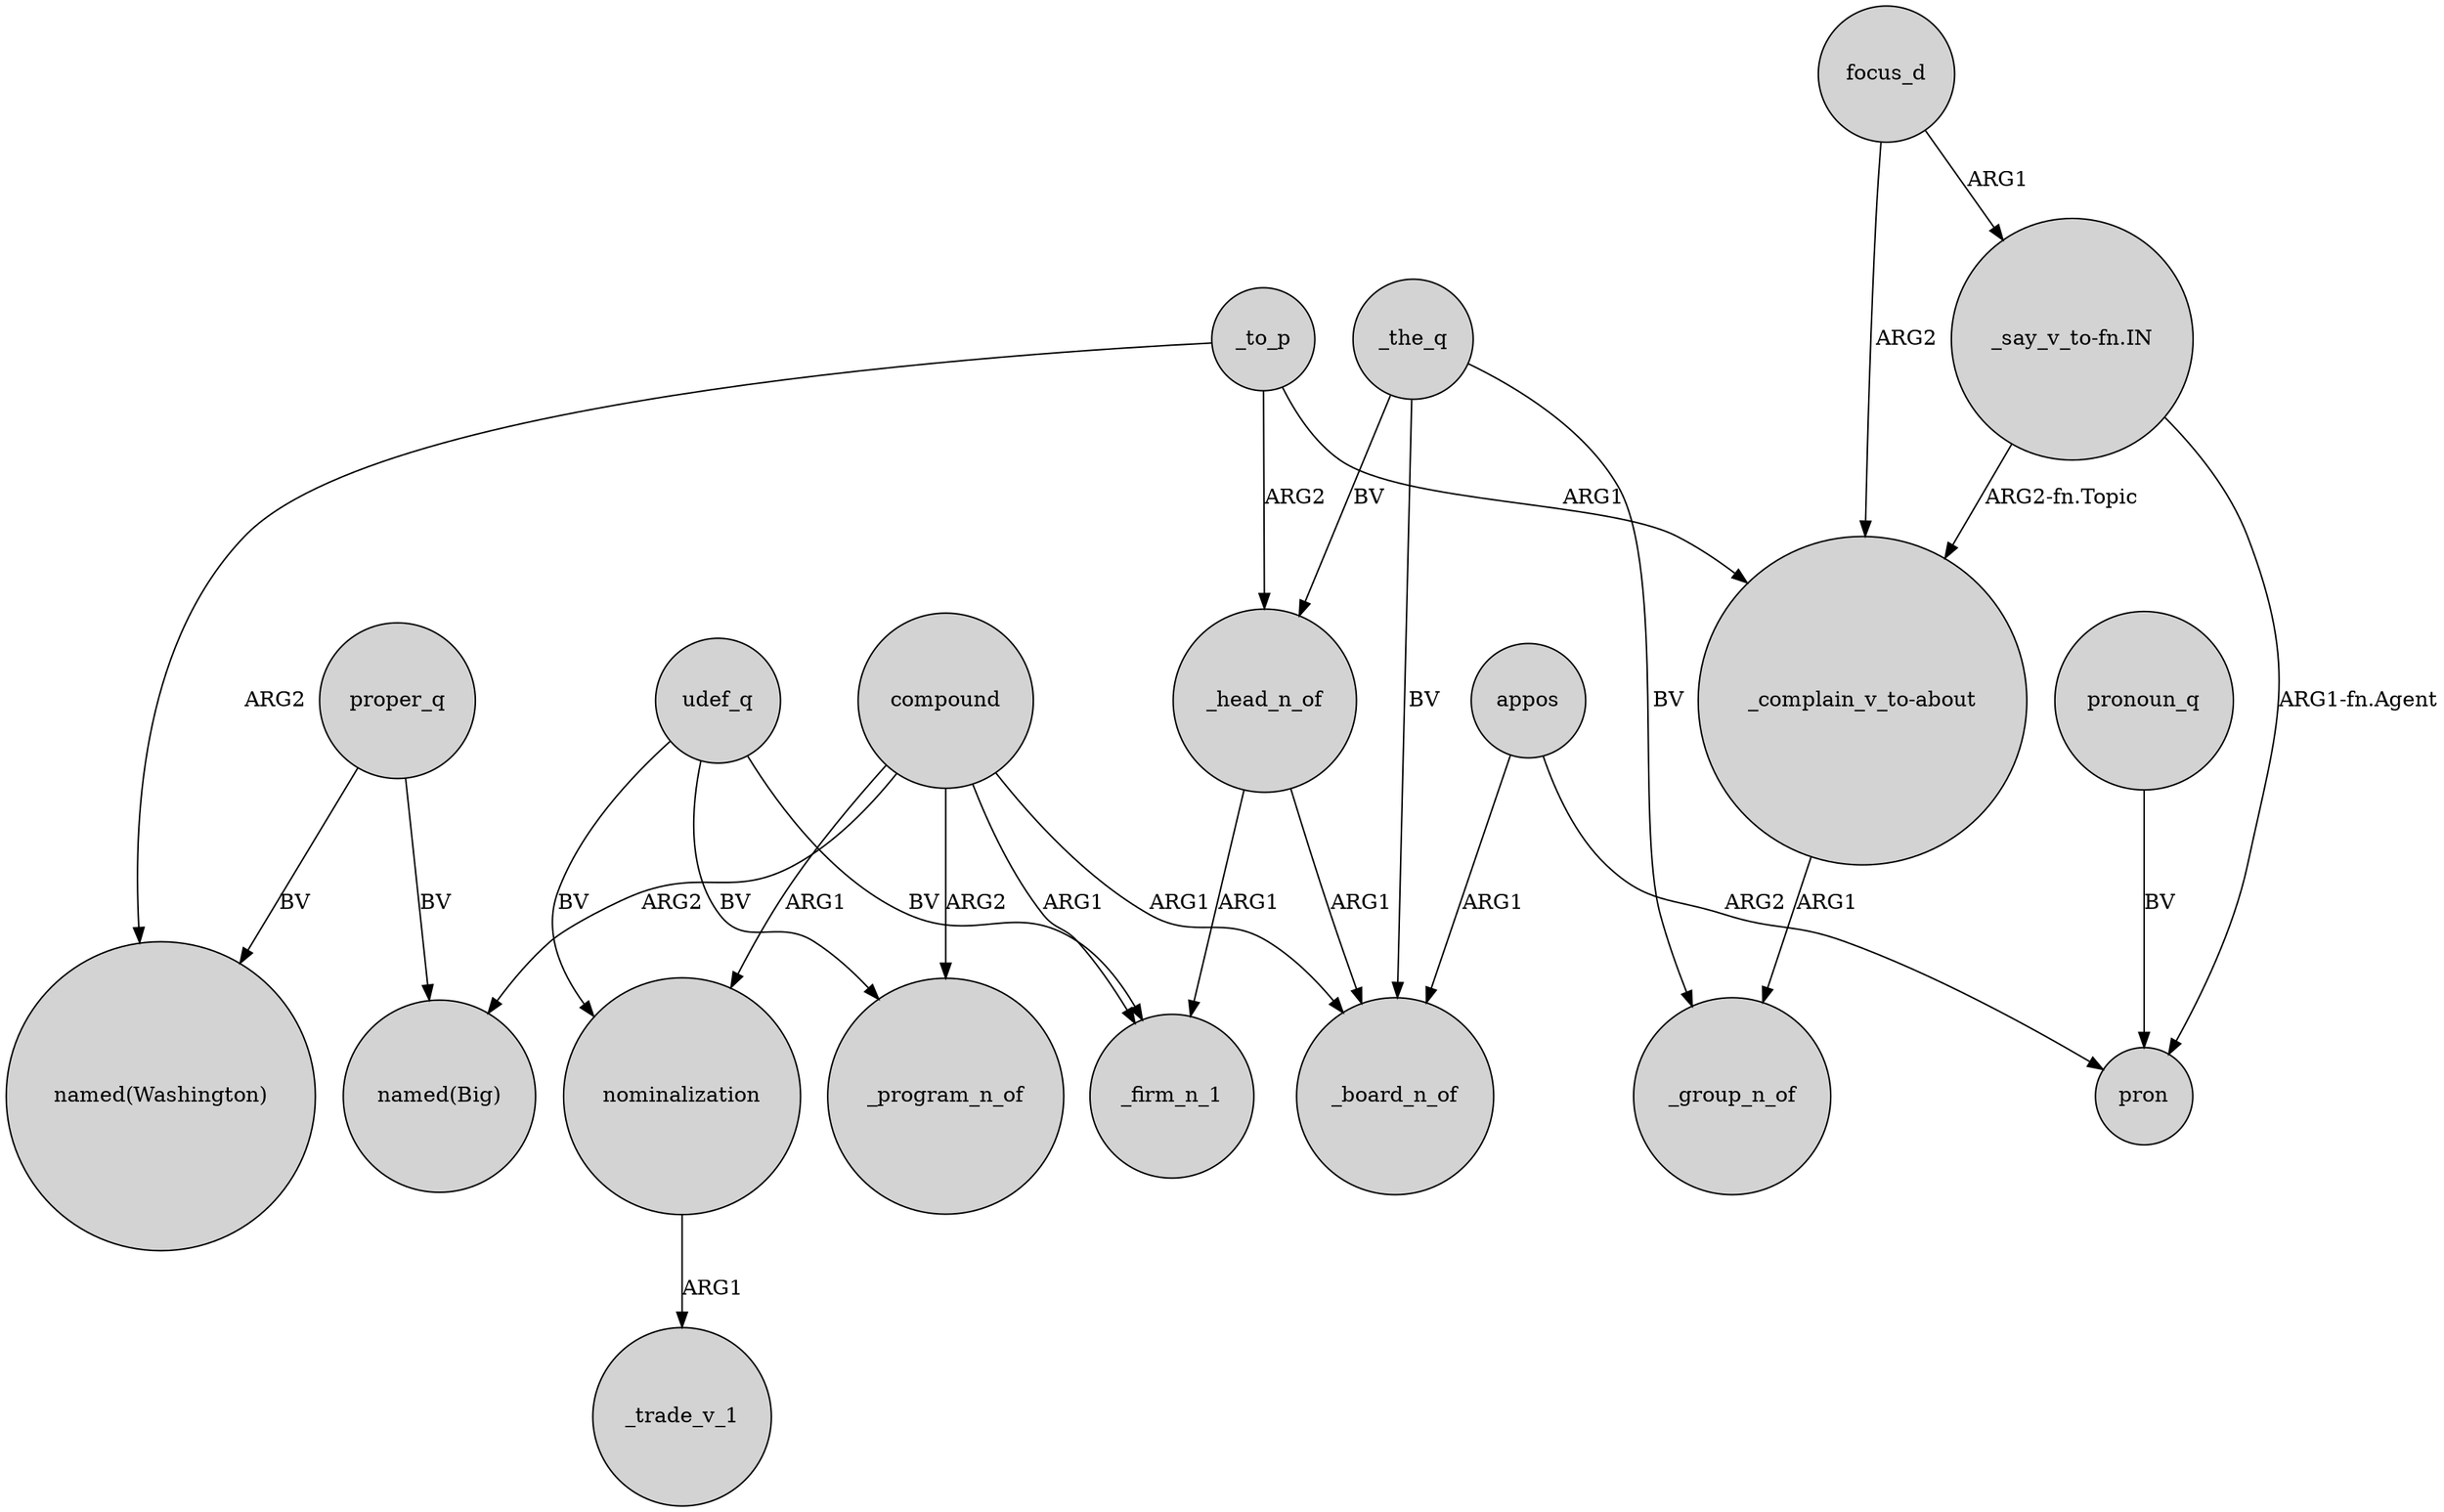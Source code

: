 digraph {
	node [shape=circle style=filled]
	_to_p -> "_complain_v_to-about" [label=ARG1]
	compound -> _program_n_of [label=ARG2]
	appos -> pron [label=ARG2]
	compound -> _board_n_of [label=ARG1]
	appos -> _board_n_of [label=ARG1]
	udef_q -> _firm_n_1 [label=BV]
	focus_d -> "_complain_v_to-about" [label=ARG2]
	_the_q -> _head_n_of [label=BV]
	udef_q -> _program_n_of [label=BV]
	_to_p -> "named(Washington)" [label=ARG2]
	_to_p -> _head_n_of [label=ARG2]
	_the_q -> _group_n_of [label=BV]
	nominalization -> _trade_v_1 [label=ARG1]
	_head_n_of -> _board_n_of [label=ARG1]
	proper_q -> "named(Washington)" [label=BV]
	_head_n_of -> _firm_n_1 [label=ARG1]
	pronoun_q -> pron [label=BV]
	"_complain_v_to-about" -> _group_n_of [label=ARG1]
	_the_q -> _board_n_of [label=BV]
	compound -> _firm_n_1 [label=ARG1]
	udef_q -> nominalization [label=BV]
	"_say_v_to-fn.IN" -> pron [label="ARG1-fn.Agent"]
	"_say_v_to-fn.IN" -> "_complain_v_to-about" [label="ARG2-fn.Topic"]
	compound -> "named(Big)" [label=ARG2]
	compound -> nominalization [label=ARG1]
	focus_d -> "_say_v_to-fn.IN" [label=ARG1]
	proper_q -> "named(Big)" [label=BV]
}
